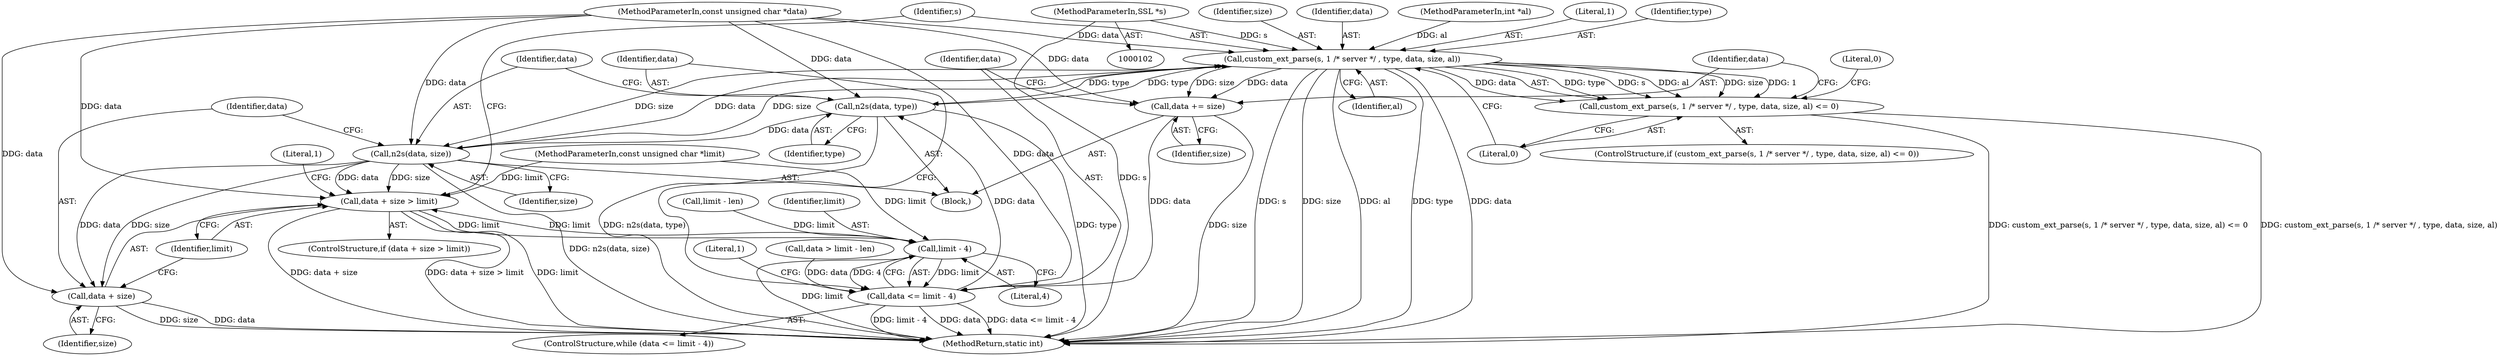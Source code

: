 digraph "1_openssl_a004e72b95835136d3f1ea90517f706c24c03da7_2@pointer" {
"1000103" [label="(MethodParameterIn,SSL *s)"];
"1000169" [label="(Call,custom_ext_parse(s, 1 /* server */ , type, data, size, al))"];
"1000153" [label="(Call,n2s(data, type))"];
"1000156" [label="(Call,n2s(data, size))"];
"1000160" [label="(Call,data + size > limit)"];
"1000149" [label="(Call,limit - 4)"];
"1000147" [label="(Call,data <= limit - 4)"];
"1000161" [label="(Call,data + size)"];
"1000168" [label="(Call,custom_ext_parse(s, 1 /* server */ , type, data, size, al) <= 0)"];
"1000179" [label="(Call,data += size)"];
"1000161" [label="(Call,data + size)"];
"1000164" [label="(Identifier,limit)"];
"1000170" [label="(Identifier,s)"];
"1000160" [label="(Call,data + size > limit)"];
"1000159" [label="(ControlStructure,if (data + size > limit))"];
"1000104" [label="(MethodParameterIn,const unsigned char *data)"];
"1000149" [label="(Call,limit - 4)"];
"1000155" [label="(Identifier,type)"];
"1000153" [label="(Call,n2s(data, type))"];
"1000183" [label="(Literal,1)"];
"1000141" [label="(Call,limit - len)"];
"1000180" [label="(Identifier,data)"];
"1000163" [label="(Identifier,size)"];
"1000173" [label="(Identifier,data)"];
"1000156" [label="(Call,n2s(data, size))"];
"1000176" [label="(Literal,0)"];
"1000157" [label="(Identifier,data)"];
"1000146" [label="(ControlStructure,while (data <= limit - 4))"];
"1000150" [label="(Identifier,limit)"];
"1000179" [label="(Call,data += size)"];
"1000158" [label="(Identifier,size)"];
"1000152" [label="(Block,)"];
"1000154" [label="(Identifier,data)"];
"1000106" [label="(MethodParameterIn,int *al)"];
"1000181" [label="(Identifier,size)"];
"1000151" [label="(Literal,4)"];
"1000167" [label="(ControlStructure,if (custom_ext_parse(s, 1 /* server */ , type, data, size, al) <= 0))"];
"1000103" [label="(MethodParameterIn,SSL *s)"];
"1000162" [label="(Identifier,data)"];
"1000148" [label="(Identifier,data)"];
"1000184" [label="(MethodReturn,static int)"];
"1000147" [label="(Call,data <= limit - 4)"];
"1000178" [label="(Literal,0)"];
"1000169" [label="(Call,custom_ext_parse(s, 1 /* server */ , type, data, size, al))"];
"1000171" [label="(Literal,1)"];
"1000139" [label="(Call,data > limit - len)"];
"1000168" [label="(Call,custom_ext_parse(s, 1 /* server */ , type, data, size, al) <= 0)"];
"1000175" [label="(Identifier,al)"];
"1000166" [label="(Literal,1)"];
"1000172" [label="(Identifier,type)"];
"1000105" [label="(MethodParameterIn,const unsigned char *limit)"];
"1000174" [label="(Identifier,size)"];
"1000103" -> "1000102"  [label="AST: "];
"1000103" -> "1000184"  [label="DDG: s"];
"1000103" -> "1000169"  [label="DDG: s"];
"1000169" -> "1000168"  [label="AST: "];
"1000169" -> "1000175"  [label="CFG: "];
"1000170" -> "1000169"  [label="AST: "];
"1000171" -> "1000169"  [label="AST: "];
"1000172" -> "1000169"  [label="AST: "];
"1000173" -> "1000169"  [label="AST: "];
"1000174" -> "1000169"  [label="AST: "];
"1000175" -> "1000169"  [label="AST: "];
"1000176" -> "1000169"  [label="CFG: "];
"1000169" -> "1000184"  [label="DDG: type"];
"1000169" -> "1000184"  [label="DDG: data"];
"1000169" -> "1000184"  [label="DDG: s"];
"1000169" -> "1000184"  [label="DDG: size"];
"1000169" -> "1000184"  [label="DDG: al"];
"1000169" -> "1000153"  [label="DDG: type"];
"1000169" -> "1000156"  [label="DDG: size"];
"1000169" -> "1000168"  [label="DDG: type"];
"1000169" -> "1000168"  [label="DDG: s"];
"1000169" -> "1000168"  [label="DDG: al"];
"1000169" -> "1000168"  [label="DDG: size"];
"1000169" -> "1000168"  [label="DDG: 1"];
"1000169" -> "1000168"  [label="DDG: data"];
"1000153" -> "1000169"  [label="DDG: type"];
"1000104" -> "1000169"  [label="DDG: data"];
"1000156" -> "1000169"  [label="DDG: data"];
"1000156" -> "1000169"  [label="DDG: size"];
"1000106" -> "1000169"  [label="DDG: al"];
"1000169" -> "1000179"  [label="DDG: size"];
"1000169" -> "1000179"  [label="DDG: data"];
"1000153" -> "1000152"  [label="AST: "];
"1000153" -> "1000155"  [label="CFG: "];
"1000154" -> "1000153"  [label="AST: "];
"1000155" -> "1000153"  [label="AST: "];
"1000157" -> "1000153"  [label="CFG: "];
"1000153" -> "1000184"  [label="DDG: n2s(data, type)"];
"1000153" -> "1000184"  [label="DDG: type"];
"1000147" -> "1000153"  [label="DDG: data"];
"1000104" -> "1000153"  [label="DDG: data"];
"1000153" -> "1000156"  [label="DDG: data"];
"1000156" -> "1000152"  [label="AST: "];
"1000156" -> "1000158"  [label="CFG: "];
"1000157" -> "1000156"  [label="AST: "];
"1000158" -> "1000156"  [label="AST: "];
"1000162" -> "1000156"  [label="CFG: "];
"1000156" -> "1000184"  [label="DDG: n2s(data, size)"];
"1000104" -> "1000156"  [label="DDG: data"];
"1000156" -> "1000160"  [label="DDG: data"];
"1000156" -> "1000160"  [label="DDG: size"];
"1000156" -> "1000161"  [label="DDG: data"];
"1000156" -> "1000161"  [label="DDG: size"];
"1000160" -> "1000159"  [label="AST: "];
"1000160" -> "1000164"  [label="CFG: "];
"1000161" -> "1000160"  [label="AST: "];
"1000164" -> "1000160"  [label="AST: "];
"1000166" -> "1000160"  [label="CFG: "];
"1000170" -> "1000160"  [label="CFG: "];
"1000160" -> "1000184"  [label="DDG: data + size > limit"];
"1000160" -> "1000184"  [label="DDG: limit"];
"1000160" -> "1000184"  [label="DDG: data + size"];
"1000160" -> "1000149"  [label="DDG: limit"];
"1000104" -> "1000160"  [label="DDG: data"];
"1000149" -> "1000160"  [label="DDG: limit"];
"1000105" -> "1000160"  [label="DDG: limit"];
"1000149" -> "1000147"  [label="AST: "];
"1000149" -> "1000151"  [label="CFG: "];
"1000150" -> "1000149"  [label="AST: "];
"1000151" -> "1000149"  [label="AST: "];
"1000147" -> "1000149"  [label="CFG: "];
"1000149" -> "1000184"  [label="DDG: limit"];
"1000149" -> "1000147"  [label="DDG: limit"];
"1000149" -> "1000147"  [label="DDG: 4"];
"1000141" -> "1000149"  [label="DDG: limit"];
"1000105" -> "1000149"  [label="DDG: limit"];
"1000147" -> "1000146"  [label="AST: "];
"1000148" -> "1000147"  [label="AST: "];
"1000154" -> "1000147"  [label="CFG: "];
"1000183" -> "1000147"  [label="CFG: "];
"1000147" -> "1000184"  [label="DDG: limit - 4"];
"1000147" -> "1000184"  [label="DDG: data"];
"1000147" -> "1000184"  [label="DDG: data <= limit - 4"];
"1000139" -> "1000147"  [label="DDG: data"];
"1000179" -> "1000147"  [label="DDG: data"];
"1000104" -> "1000147"  [label="DDG: data"];
"1000161" -> "1000163"  [label="CFG: "];
"1000162" -> "1000161"  [label="AST: "];
"1000163" -> "1000161"  [label="AST: "];
"1000164" -> "1000161"  [label="CFG: "];
"1000161" -> "1000184"  [label="DDG: size"];
"1000161" -> "1000184"  [label="DDG: data"];
"1000104" -> "1000161"  [label="DDG: data"];
"1000168" -> "1000167"  [label="AST: "];
"1000168" -> "1000176"  [label="CFG: "];
"1000176" -> "1000168"  [label="AST: "];
"1000178" -> "1000168"  [label="CFG: "];
"1000180" -> "1000168"  [label="CFG: "];
"1000168" -> "1000184"  [label="DDG: custom_ext_parse(s, 1 /* server */ , type, data, size, al)"];
"1000168" -> "1000184"  [label="DDG: custom_ext_parse(s, 1 /* server */ , type, data, size, al) <= 0"];
"1000179" -> "1000152"  [label="AST: "];
"1000179" -> "1000181"  [label="CFG: "];
"1000180" -> "1000179"  [label="AST: "];
"1000181" -> "1000179"  [label="AST: "];
"1000148" -> "1000179"  [label="CFG: "];
"1000179" -> "1000184"  [label="DDG: size"];
"1000104" -> "1000179"  [label="DDG: data"];
}
